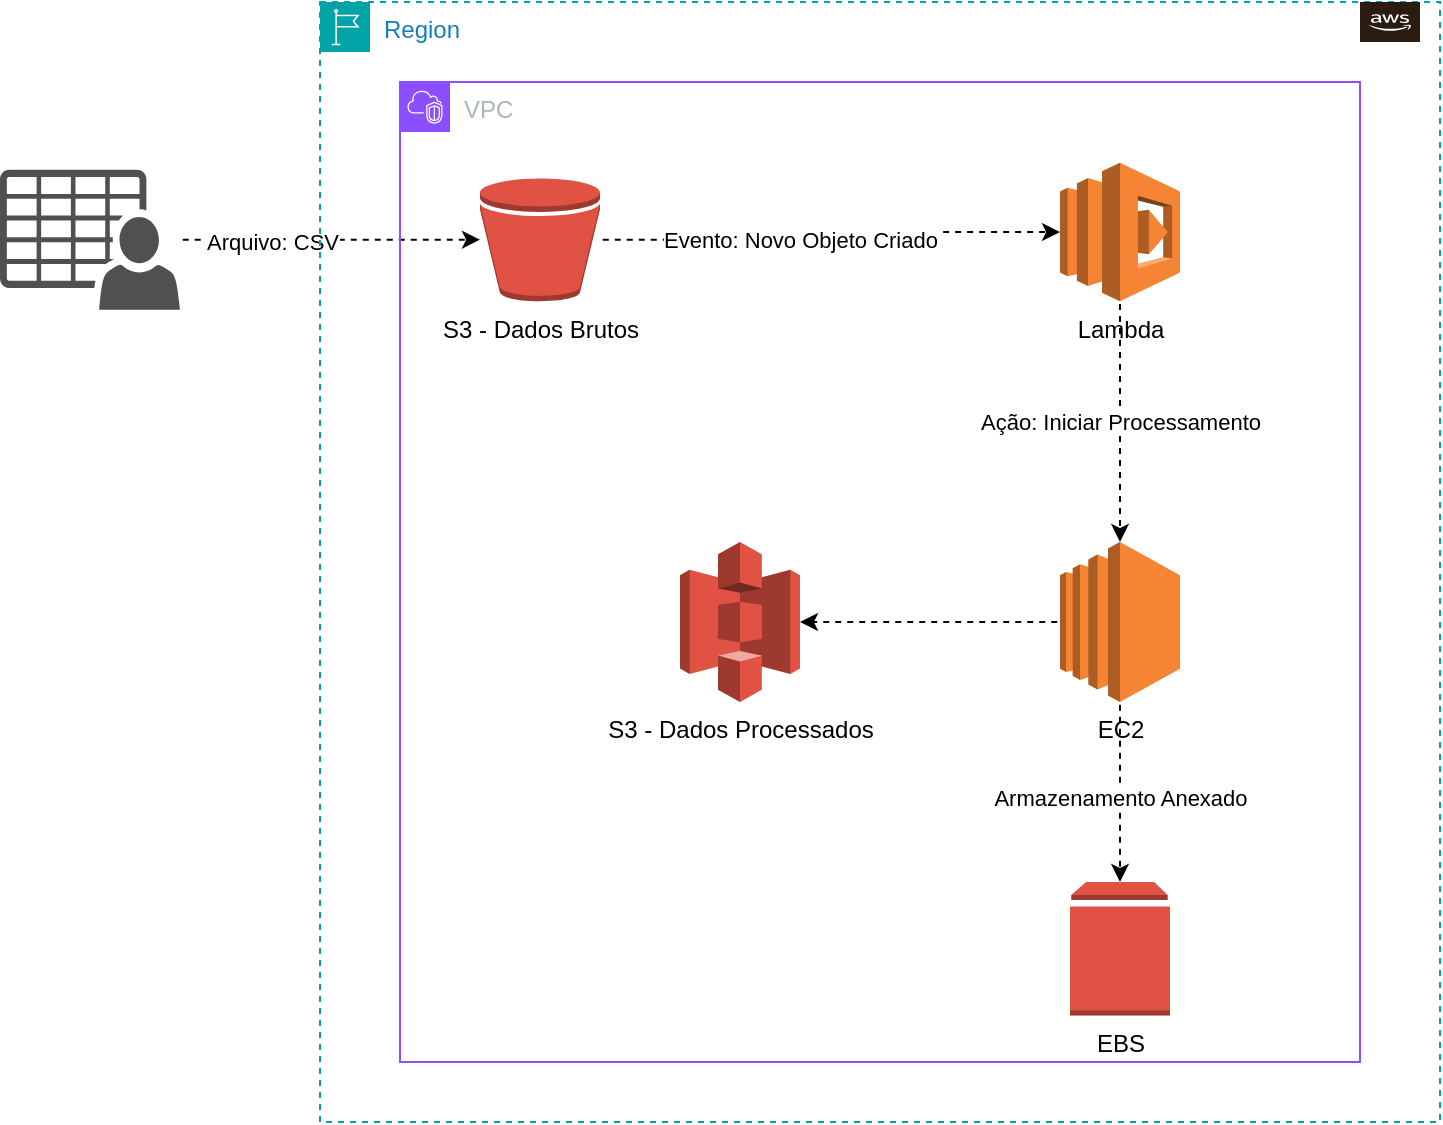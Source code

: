 <mxfile version="28.1.2">
  <diagram id="E1btzyLkmLdHGb-3DKLy" name="Página-1">
    <mxGraphModel dx="872" dy="537" grid="1" gridSize="10" guides="1" tooltips="1" connect="1" arrows="1" fold="1" page="1" pageScale="1" pageWidth="827" pageHeight="1169" math="0" shadow="0">
      <root>
        <mxCell id="0" />
        <mxCell id="1" parent="0" />
        <mxCell id="gs47zZYKdgsTXg6d-6sV-13" style="edgeStyle=orthogonalEdgeStyle;rounded=0;orthogonalLoop=1;jettySize=auto;html=1;dashed=1;endArrow=classic;endFill=1;flowAnimation=1;" edge="1" parent="1" source="gs47zZYKdgsTXg6d-6sV-1" target="gs47zZYKdgsTXg6d-6sV-8">
          <mxGeometry relative="1" as="geometry" />
        </mxCell>
        <mxCell id="gs47zZYKdgsTXg6d-6sV-20" value="Arquivo: CSV" style="edgeLabel;html=1;align=center;verticalAlign=middle;resizable=0;points=[];" vertex="1" connectable="0" parent="gs47zZYKdgsTXg6d-6sV-13">
          <mxGeometry x="-0.39" y="-1" relative="1" as="geometry">
            <mxPoint as="offset" />
          </mxGeometry>
        </mxCell>
        <mxCell id="gs47zZYKdgsTXg6d-6sV-1" value="" style="sketch=0;pointerEvents=1;shadow=0;dashed=0;html=1;strokeColor=none;fillColor=#505050;labelPosition=center;verticalLabelPosition=bottom;verticalAlign=top;outlineConnect=0;align=center;shape=mxgraph.office.users.csv_file;" vertex="1" parent="1">
          <mxGeometry x="40" y="123.88" width="90" height="70" as="geometry" />
        </mxCell>
        <mxCell id="gs47zZYKdgsTXg6d-6sV-2" value="Region" style="points=[[0,0],[0.25,0],[0.5,0],[0.75,0],[1,0],[1,0.25],[1,0.5],[1,0.75],[1,1],[0.75,1],[0.5,1],[0.25,1],[0,1],[0,0.75],[0,0.5],[0,0.25]];outlineConnect=0;gradientColor=none;html=1;whiteSpace=wrap;fontSize=12;fontStyle=0;container=1;pointerEvents=0;collapsible=0;recursiveResize=0;shape=mxgraph.aws4.group;grIcon=mxgraph.aws4.group_region;strokeColor=#00A4A6;fillColor=none;verticalAlign=top;align=left;spacingLeft=30;fontColor=#147EBA;dashed=1;" vertex="1" parent="1">
          <mxGeometry x="200" y="40" width="560" height="560" as="geometry" />
        </mxCell>
        <mxCell id="gs47zZYKdgsTXg6d-6sV-3" value="VPC" style="points=[[0,0],[0.25,0],[0.5,0],[0.75,0],[1,0],[1,0.25],[1,0.5],[1,0.75],[1,1],[0.75,1],[0.5,1],[0.25,1],[0,1],[0,0.75],[0,0.5],[0,0.25]];outlineConnect=0;gradientColor=none;html=1;whiteSpace=wrap;fontSize=12;fontStyle=0;container=1;pointerEvents=0;collapsible=0;recursiveResize=0;shape=mxgraph.aws4.group;grIcon=mxgraph.aws4.group_vpc2;strokeColor=#8C4FFF;fillColor=none;verticalAlign=top;align=left;spacingLeft=30;fontColor=#AAB7B8;dashed=0;" vertex="1" parent="gs47zZYKdgsTXg6d-6sV-2">
          <mxGeometry x="40" y="40" width="480" height="490" as="geometry" />
        </mxCell>
        <mxCell id="gs47zZYKdgsTXg6d-6sV-6" value="EBS" style="outlineConnect=0;dashed=0;verticalLabelPosition=bottom;verticalAlign=top;align=center;html=1;shape=mxgraph.aws3.volume;fillColor=#E05243;gradientColor=none;" vertex="1" parent="gs47zZYKdgsTXg6d-6sV-3">
          <mxGeometry x="335" y="400" width="50" height="66.75" as="geometry" />
        </mxCell>
        <mxCell id="gs47zZYKdgsTXg6d-6sV-14" style="edgeStyle=orthogonalEdgeStyle;rounded=0;orthogonalLoop=1;jettySize=auto;html=1;dashed=1;flowAnimation=1;" edge="1" parent="gs47zZYKdgsTXg6d-6sV-3" source="gs47zZYKdgsTXg6d-6sV-8" target="gs47zZYKdgsTXg6d-6sV-9">
          <mxGeometry relative="1" as="geometry" />
        </mxCell>
        <mxCell id="gs47zZYKdgsTXg6d-6sV-21" value="Evento: Novo Objeto Criado" style="edgeLabel;html=1;align=center;verticalAlign=middle;resizable=0;points=[];" vertex="1" connectable="0" parent="gs47zZYKdgsTXg6d-6sV-14">
          <mxGeometry x="-0.257" y="-1" relative="1" as="geometry">
            <mxPoint x="13" y="-1" as="offset" />
          </mxGeometry>
        </mxCell>
        <mxCell id="gs47zZYKdgsTXg6d-6sV-8" value="S3 - Dados Brutos" style="outlineConnect=0;dashed=0;verticalLabelPosition=bottom;verticalAlign=top;align=center;html=1;shape=mxgraph.aws3.bucket;fillColor=#E05243;gradientColor=none;" vertex="1" parent="gs47zZYKdgsTXg6d-6sV-3">
          <mxGeometry x="40" y="48.13" width="60" height="61.5" as="geometry" />
        </mxCell>
        <mxCell id="gs47zZYKdgsTXg6d-6sV-9" value="Lambda" style="outlineConnect=0;dashed=0;verticalLabelPosition=bottom;verticalAlign=top;align=center;html=1;shape=mxgraph.aws3.lambda;fillColor=#F58534;gradientColor=none;" vertex="1" parent="gs47zZYKdgsTXg6d-6sV-3">
          <mxGeometry x="330" y="40.38" width="60" height="69.25" as="geometry" />
        </mxCell>
        <mxCell id="gs47zZYKdgsTXg6d-6sV-16" style="edgeStyle=orthogonalEdgeStyle;rounded=0;orthogonalLoop=1;jettySize=auto;html=1;dashed=1;flowAnimation=1;" edge="1" parent="gs47zZYKdgsTXg6d-6sV-3" source="gs47zZYKdgsTXg6d-6sV-10" target="gs47zZYKdgsTXg6d-6sV-6">
          <mxGeometry relative="1" as="geometry" />
        </mxCell>
        <mxCell id="gs47zZYKdgsTXg6d-6sV-23" value="Armazenamento Anexado" style="edgeLabel;html=1;align=center;verticalAlign=middle;resizable=0;points=[];" vertex="1" connectable="0" parent="gs47zZYKdgsTXg6d-6sV-16">
          <mxGeometry x="0.067" relative="1" as="geometry">
            <mxPoint as="offset" />
          </mxGeometry>
        </mxCell>
        <mxCell id="gs47zZYKdgsTXg6d-6sV-10" value="EC2" style="outlineConnect=0;dashed=0;verticalLabelPosition=bottom;verticalAlign=top;align=center;html=1;shape=mxgraph.aws3.ec2;fillColor=#F58534;gradientColor=none;" vertex="1" parent="gs47zZYKdgsTXg6d-6sV-3">
          <mxGeometry x="330" y="230" width="60" height="80" as="geometry" />
        </mxCell>
        <mxCell id="gs47zZYKdgsTXg6d-6sV-11" value="S3 - Dados Processados" style="outlineConnect=0;dashed=0;verticalLabelPosition=bottom;verticalAlign=top;align=center;html=1;shape=mxgraph.aws3.s3;fillColor=#E05243;gradientColor=none;" vertex="1" parent="gs47zZYKdgsTXg6d-6sV-3">
          <mxGeometry x="140" y="230" width="60" height="80" as="geometry" />
        </mxCell>
        <mxCell id="gs47zZYKdgsTXg6d-6sV-15" style="edgeStyle=orthogonalEdgeStyle;rounded=0;orthogonalLoop=1;jettySize=auto;html=1;entryX=0.5;entryY=0;entryDx=0;entryDy=0;entryPerimeter=0;dashed=1;flowAnimation=1;" edge="1" parent="gs47zZYKdgsTXg6d-6sV-3" source="gs47zZYKdgsTXg6d-6sV-9" target="gs47zZYKdgsTXg6d-6sV-10">
          <mxGeometry relative="1" as="geometry" />
        </mxCell>
        <mxCell id="gs47zZYKdgsTXg6d-6sV-22" value="Ação: Iniciar Processamento" style="edgeLabel;html=1;align=center;verticalAlign=middle;resizable=0;points=[];" vertex="1" connectable="0" parent="gs47zZYKdgsTXg6d-6sV-15">
          <mxGeometry x="-0.0" relative="1" as="geometry">
            <mxPoint as="offset" />
          </mxGeometry>
        </mxCell>
        <mxCell id="gs47zZYKdgsTXg6d-6sV-25" style="edgeStyle=orthogonalEdgeStyle;rounded=0;orthogonalLoop=1;jettySize=auto;html=1;entryX=1;entryY=0.5;entryDx=0;entryDy=0;entryPerimeter=0;dashed=1;flowAnimation=1;" edge="1" parent="gs47zZYKdgsTXg6d-6sV-3" source="gs47zZYKdgsTXg6d-6sV-10" target="gs47zZYKdgsTXg6d-6sV-11">
          <mxGeometry relative="1" as="geometry" />
        </mxCell>
        <mxCell id="gs47zZYKdgsTXg6d-6sV-18" value="" style="outlineConnect=0;dashed=0;verticalLabelPosition=bottom;verticalAlign=top;align=center;html=1;shape=mxgraph.aws3.cloud_2;fillColor=light-dark(#2b1c12, #bd5c17);gradientColor=none;" vertex="1" parent="gs47zZYKdgsTXg6d-6sV-2">
          <mxGeometry x="520" width="30" height="20" as="geometry" />
        </mxCell>
      </root>
    </mxGraphModel>
  </diagram>
</mxfile>
